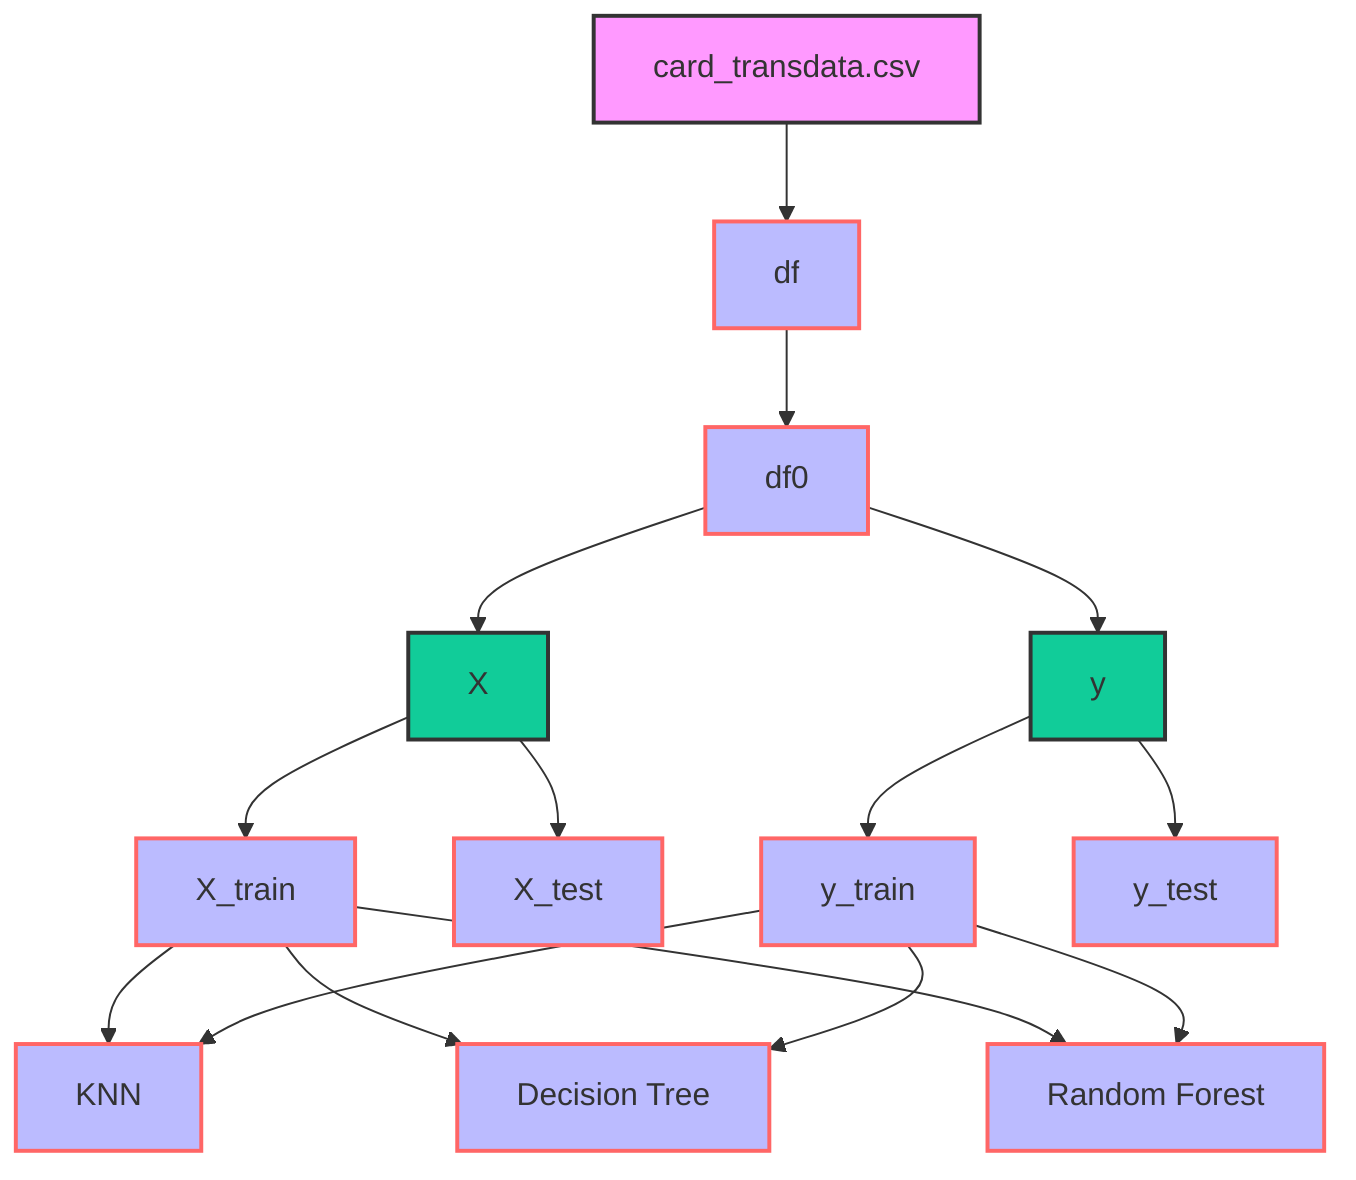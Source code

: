 flowchart TD
  %% Node for data source
  A[card_transdata.csv]:::source --> B[df]
  %% Node for loading data
  B[df]:::node --> C[df0]
  %% Node for data resampling
  C[df0]:::node --> D[X]:::variable & E[y]:::variable
  %% Node for splitting data
  D --> F[X_train]
  D --> G[X_test]
  E --> H[y_train]
  E --> I[y_test]
  %% Nodes for training models
  F --> J[KNN]
  H --> J
  F --> K[Decision Tree]
  H --> K
  F --> L[Random Forest]
  H --> L

  classDef source fill:#f9f,stroke:#333,stroke-width:2px;
  classDef node fill:#bbf,stroke:#f66,stroke-width:2px;
  classDef variable fill:#1c9,stroke:#333,stroke-width:2px;